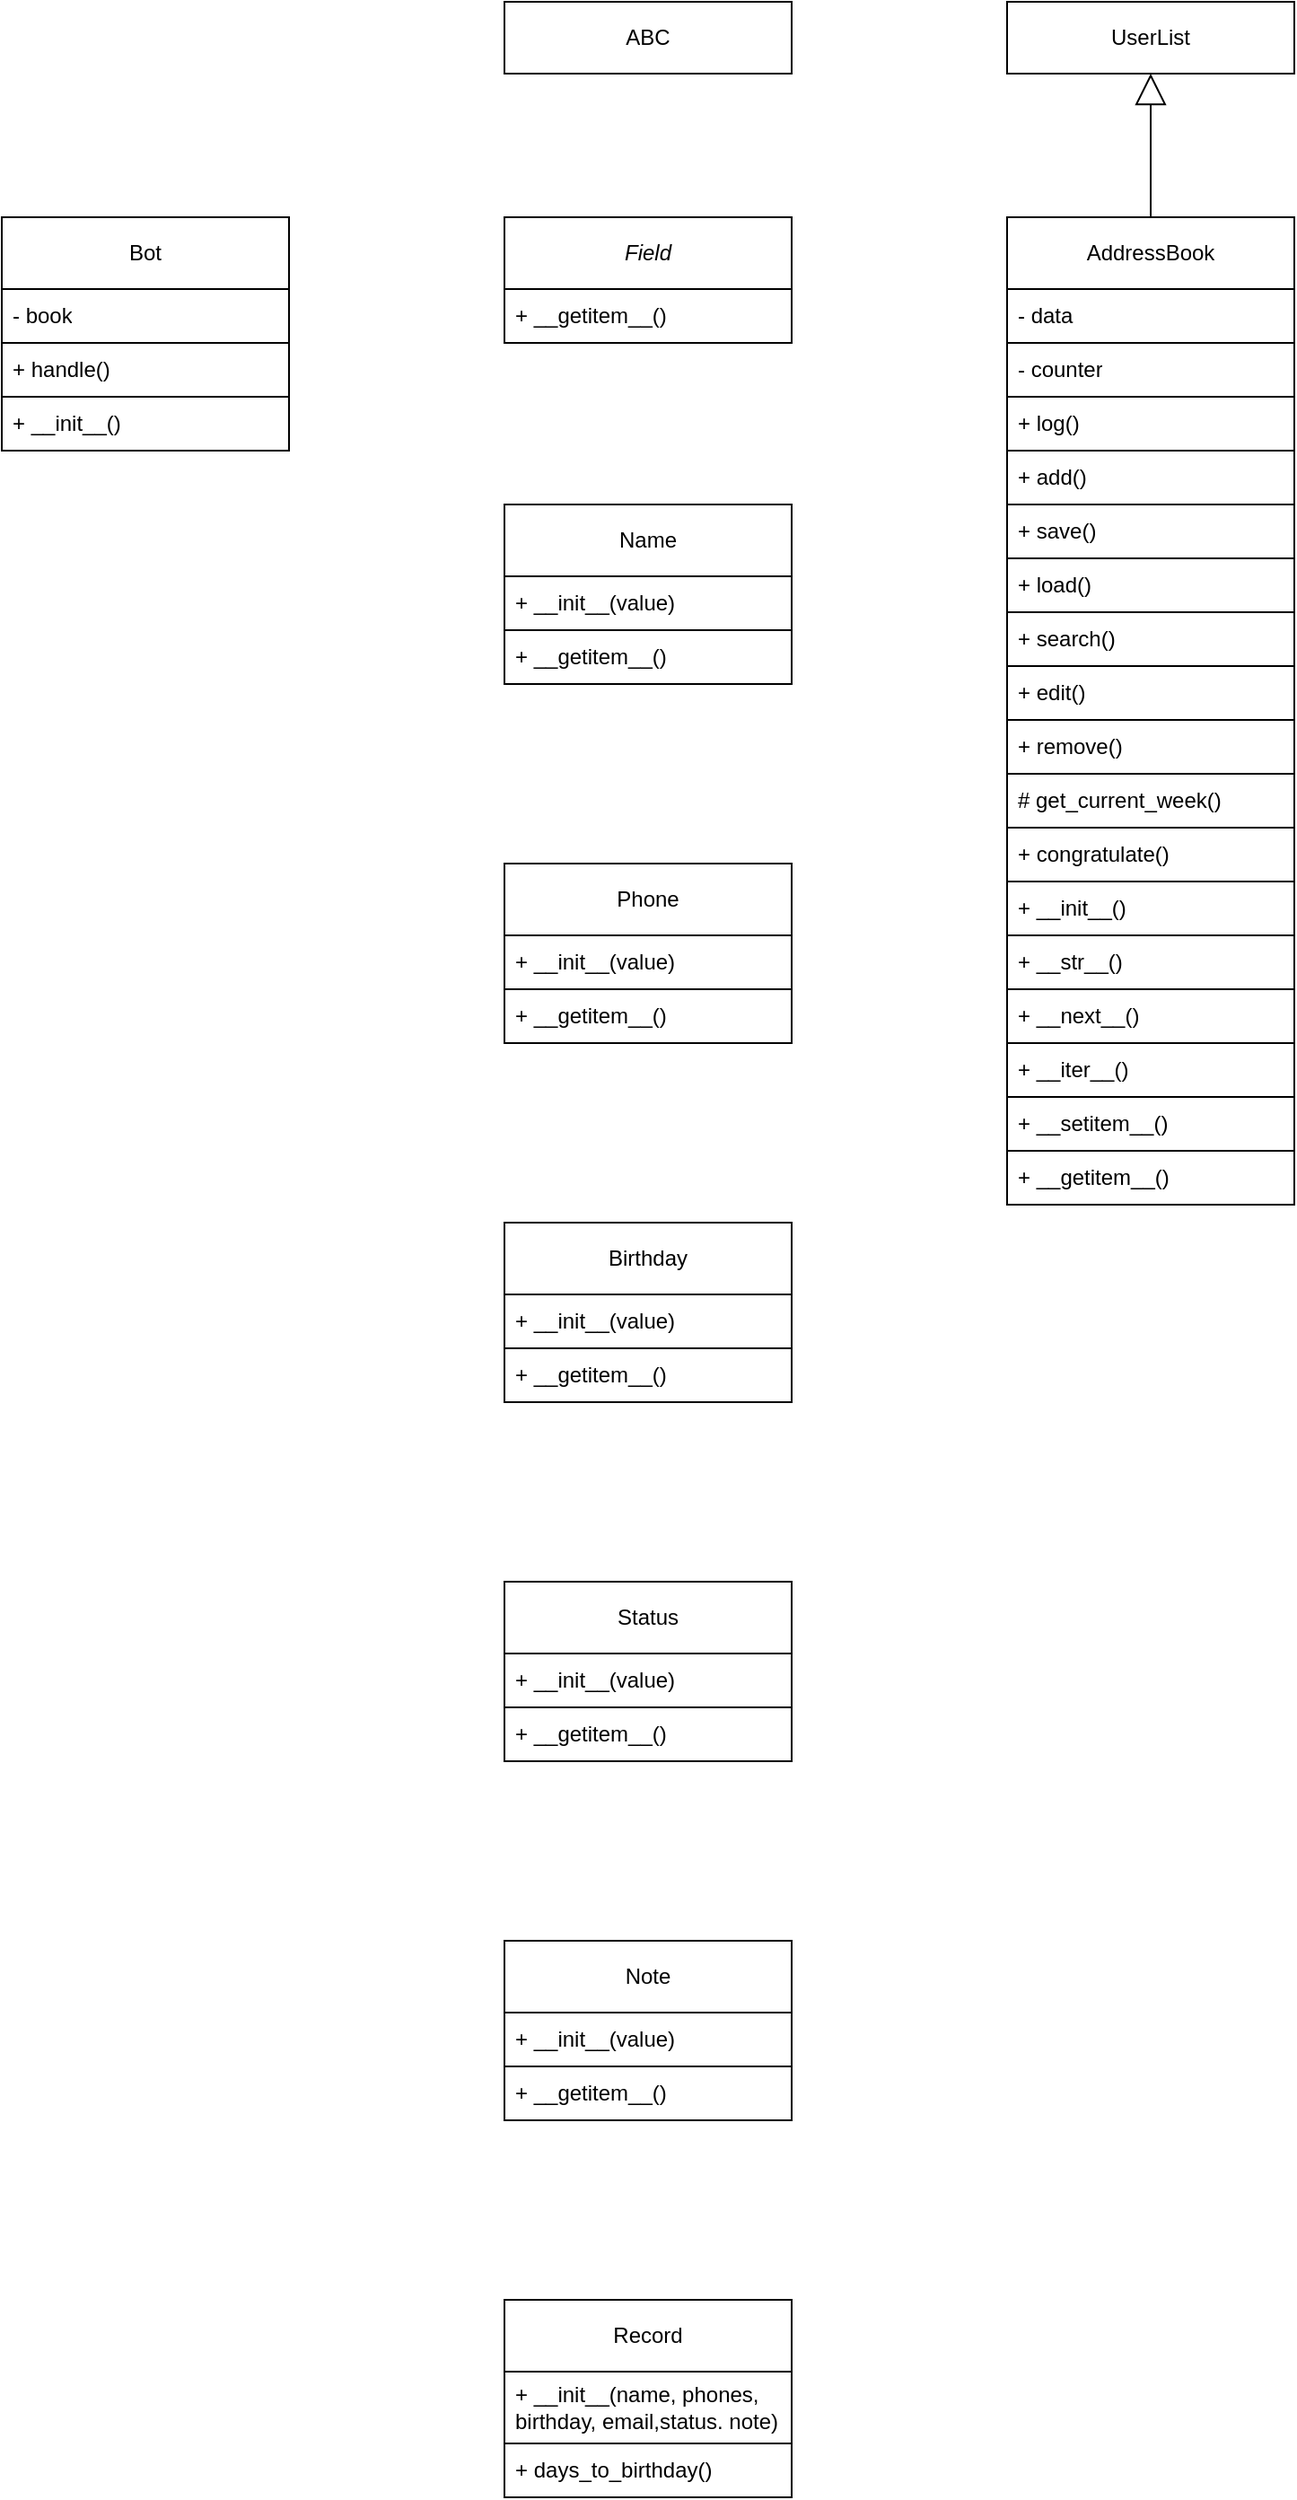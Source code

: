 <mxfile version="22.1.4" type="github">
  <diagram name="Страница — 1" id="0y4ZwpaE8xF2TJRYajsE">
    <mxGraphModel dx="1430" dy="771" grid="1" gridSize="10" guides="1" tooltips="1" connect="1" arrows="1" fold="1" page="1" pageScale="1" pageWidth="827" pageHeight="1169" math="0" shadow="0">
      <root>
        <mxCell id="0" />
        <mxCell id="1" parent="0" />
        <mxCell id="Iqqhx3KweeI5SZ4XjR7R-44" value="" style="group" vertex="1" connectable="0" parent="1">
          <mxGeometry x="600" y="40" width="160" height="670" as="geometry" />
        </mxCell>
        <mxCell id="Iqqhx3KweeI5SZ4XjR7R-27" value="" style="group" vertex="1" connectable="0" parent="Iqqhx3KweeI5SZ4XjR7R-44">
          <mxGeometry y="120" width="160" height="370" as="geometry" />
        </mxCell>
        <mxCell id="Iqqhx3KweeI5SZ4XjR7R-5" value="+ add()" style="text;strokeColor=default;fillColor=none;align=left;verticalAlign=middle;spacingLeft=4;spacingRight=4;overflow=hidden;points=[[0,0.5],[1,0.5]];portConstraint=eastwest;rotatable=0;whiteSpace=wrap;html=1;" vertex="1" parent="Iqqhx3KweeI5SZ4XjR7R-27">
          <mxGeometry y="130" width="160" height="30" as="geometry" />
        </mxCell>
        <mxCell id="Iqqhx3KweeI5SZ4XjR7R-12" value="" style="group" vertex="1" connectable="0" parent="Iqqhx3KweeI5SZ4XjR7R-27">
          <mxGeometry width="160" height="340" as="geometry" />
        </mxCell>
        <mxCell id="Iqqhx3KweeI5SZ4XjR7R-1" value="AddressBook" style="swimlane;fontStyle=0;childLayout=stackLayout;horizontal=1;startSize=40;horizontalStack=0;resizeParent=1;resizeParentMax=0;resizeLast=0;collapsible=1;marginBottom=0;whiteSpace=wrap;html=1;" vertex="1" parent="Iqqhx3KweeI5SZ4XjR7R-12">
          <mxGeometry width="160" height="100" as="geometry" />
        </mxCell>
        <mxCell id="Iqqhx3KweeI5SZ4XjR7R-2" value="- data" style="text;strokeColor=none;fillColor=none;align=left;verticalAlign=middle;spacingLeft=4;spacingRight=4;overflow=hidden;points=[[0,0.5],[1,0.5]];portConstraint=eastwest;rotatable=0;whiteSpace=wrap;html=1;" vertex="1" parent="Iqqhx3KweeI5SZ4XjR7R-1">
          <mxGeometry y="40" width="160" height="30" as="geometry" />
        </mxCell>
        <mxCell id="Iqqhx3KweeI5SZ4XjR7R-3" value="- counter" style="text;strokeColor=default;fillColor=none;align=left;verticalAlign=middle;spacingLeft=4;spacingRight=4;overflow=hidden;points=[[0,0.5],[1,0.5]];portConstraint=eastwest;rotatable=0;whiteSpace=wrap;html=1;" vertex="1" parent="Iqqhx3KweeI5SZ4XjR7R-1">
          <mxGeometry y="70" width="160" height="30" as="geometry" />
        </mxCell>
        <mxCell id="Iqqhx3KweeI5SZ4XjR7R-6" value="+&amp;nbsp;save&lt;span style=&quot;background-color: initial;&quot;&gt;()&lt;/span&gt;" style="text;strokeColor=default;fillColor=none;align=left;verticalAlign=middle;spacingLeft=4;spacingRight=4;overflow=hidden;points=[[0,0.5],[1,0.5]];portConstraint=eastwest;rotatable=0;whiteSpace=wrap;html=1;" vertex="1" parent="Iqqhx3KweeI5SZ4XjR7R-12">
          <mxGeometry y="160" width="160" height="30" as="geometry" />
        </mxCell>
        <mxCell id="Iqqhx3KweeI5SZ4XjR7R-4" value="+ log()" style="text;strokeColor=default;fillColor=none;align=left;verticalAlign=middle;spacingLeft=4;spacingRight=4;overflow=hidden;points=[[0,0.5],[1,0.5]];portConstraint=eastwest;rotatable=0;whiteSpace=wrap;html=1;" vertex="1" parent="Iqqhx3KweeI5SZ4XjR7R-12">
          <mxGeometry y="100" width="160" height="30" as="geometry" />
        </mxCell>
        <mxCell id="Iqqhx3KweeI5SZ4XjR7R-7" value="+&amp;nbsp;load&lt;span style=&quot;background-color: initial;&quot;&gt;()&lt;/span&gt;" style="text;strokeColor=default;fillColor=none;align=left;verticalAlign=middle;spacingLeft=4;spacingRight=4;overflow=hidden;points=[[0,0.5],[1,0.5]];portConstraint=eastwest;rotatable=0;whiteSpace=wrap;html=1;" vertex="1" parent="Iqqhx3KweeI5SZ4XjR7R-12">
          <mxGeometry y="190" width="160" height="30" as="geometry" />
        </mxCell>
        <mxCell id="Iqqhx3KweeI5SZ4XjR7R-8" value="+&amp;nbsp;search&lt;span style=&quot;background-color: initial;&quot;&gt;()&lt;/span&gt;" style="text;strokeColor=default;fillColor=none;align=left;verticalAlign=middle;spacingLeft=4;spacingRight=4;overflow=hidden;points=[[0,0.5],[1,0.5]];portConstraint=eastwest;rotatable=0;whiteSpace=wrap;html=1;" vertex="1" parent="Iqqhx3KweeI5SZ4XjR7R-12">
          <mxGeometry y="220" width="160" height="30" as="geometry" />
        </mxCell>
        <mxCell id="Iqqhx3KweeI5SZ4XjR7R-9" value="+&amp;nbsp;edit&lt;span style=&quot;background-color: initial;&quot;&gt;()&lt;/span&gt;" style="text;strokeColor=default;fillColor=none;align=left;verticalAlign=middle;spacingLeft=4;spacingRight=4;overflow=hidden;points=[[0,0.5],[1,0.5]];portConstraint=eastwest;rotatable=0;whiteSpace=wrap;html=1;" vertex="1" parent="Iqqhx3KweeI5SZ4XjR7R-12">
          <mxGeometry y="250" width="160" height="30" as="geometry" />
        </mxCell>
        <mxCell id="Iqqhx3KweeI5SZ4XjR7R-10" value="+&amp;nbsp;remove&lt;span style=&quot;background-color: initial;&quot;&gt;()&lt;/span&gt;" style="text;strokeColor=default;fillColor=none;align=left;verticalAlign=middle;spacingLeft=4;spacingRight=4;overflow=hidden;points=[[0,0.5],[1,0.5]];portConstraint=eastwest;rotatable=0;whiteSpace=wrap;html=1;" vertex="1" parent="Iqqhx3KweeI5SZ4XjR7R-12">
          <mxGeometry y="280" width="160" height="30" as="geometry" />
        </mxCell>
        <mxCell id="Iqqhx3KweeI5SZ4XjR7R-14" value="# get_current_week&lt;span style=&quot;background-color: initial;&quot;&gt;()&lt;/span&gt;" style="text;strokeColor=default;fillColor=none;align=left;verticalAlign=middle;spacingLeft=4;spacingRight=4;overflow=hidden;points=[[0,0.5],[1,0.5]];portConstraint=eastwest;rotatable=0;whiteSpace=wrap;html=1;" vertex="1" parent="Iqqhx3KweeI5SZ4XjR7R-12">
          <mxGeometry y="310" width="160" height="30" as="geometry" />
        </mxCell>
        <mxCell id="Iqqhx3KweeI5SZ4XjR7R-26" value="+&amp;nbsp;congratulate&lt;span style=&quot;background-color: initial;&quot;&gt;()&lt;/span&gt;" style="text;strokeColor=default;fillColor=none;align=left;verticalAlign=middle;spacingLeft=4;spacingRight=4;overflow=hidden;points=[[0,0.5],[1,0.5]];portConstraint=eastwest;rotatable=0;whiteSpace=wrap;html=1;" vertex="1" parent="Iqqhx3KweeI5SZ4XjR7R-27">
          <mxGeometry y="340" width="160" height="30" as="geometry" />
        </mxCell>
        <mxCell id="Iqqhx3KweeI5SZ4XjR7R-28" value="UserList" style="rounded=0;whiteSpace=wrap;html=1;" vertex="1" parent="Iqqhx3KweeI5SZ4XjR7R-44">
          <mxGeometry width="160" height="40" as="geometry" />
        </mxCell>
        <mxCell id="Iqqhx3KweeI5SZ4XjR7R-29" style="edgeStyle=orthogonalEdgeStyle;rounded=0;orthogonalLoop=1;jettySize=auto;html=1;entryX=0.5;entryY=1;entryDx=0;entryDy=0;endArrow=block;endFill=0;strokeWidth=1;endSize=15;" edge="1" parent="Iqqhx3KweeI5SZ4XjR7R-44" source="Iqqhx3KweeI5SZ4XjR7R-1" target="Iqqhx3KweeI5SZ4XjR7R-28">
          <mxGeometry relative="1" as="geometry" />
        </mxCell>
        <mxCell id="Iqqhx3KweeI5SZ4XjR7R-34" value="+ __init__()" style="text;strokeColor=default;fillColor=none;align=left;verticalAlign=middle;spacingLeft=4;spacingRight=4;overflow=hidden;points=[[0,0.5],[1,0.5]];portConstraint=eastwest;rotatable=0;whiteSpace=wrap;html=1;" vertex="1" parent="Iqqhx3KweeI5SZ4XjR7R-44">
          <mxGeometry y="490" width="160" height="30" as="geometry" />
        </mxCell>
        <mxCell id="Iqqhx3KweeI5SZ4XjR7R-35" value="+&amp;nbsp;__str__&lt;span style=&quot;background-color: initial;&quot;&gt;()&lt;/span&gt;" style="text;strokeColor=default;fillColor=none;align=left;verticalAlign=middle;spacingLeft=4;spacingRight=4;overflow=hidden;points=[[0,0.5],[1,0.5]];portConstraint=eastwest;rotatable=0;whiteSpace=wrap;html=1;" vertex="1" parent="Iqqhx3KweeI5SZ4XjR7R-44">
          <mxGeometry y="520" width="160" height="30" as="geometry" />
        </mxCell>
        <mxCell id="Iqqhx3KweeI5SZ4XjR7R-36" value="+&amp;nbsp;__next__&lt;span style=&quot;background-color: initial;&quot;&gt;()&lt;/span&gt;" style="text;strokeColor=default;fillColor=none;align=left;verticalAlign=middle;spacingLeft=4;spacingRight=4;overflow=hidden;points=[[0,0.5],[1,0.5]];portConstraint=eastwest;rotatable=0;whiteSpace=wrap;html=1;" vertex="1" parent="Iqqhx3KweeI5SZ4XjR7R-44">
          <mxGeometry y="550" width="160" height="30" as="geometry" />
        </mxCell>
        <mxCell id="Iqqhx3KweeI5SZ4XjR7R-37" value="+&amp;nbsp;__iter__&lt;span style=&quot;background-color: initial;&quot;&gt;()&lt;/span&gt;" style="text;strokeColor=default;fillColor=none;align=left;verticalAlign=middle;spacingLeft=4;spacingRight=4;overflow=hidden;points=[[0,0.5],[1,0.5]];portConstraint=eastwest;rotatable=0;whiteSpace=wrap;html=1;" vertex="1" parent="Iqqhx3KweeI5SZ4XjR7R-44">
          <mxGeometry y="580" width="160" height="30" as="geometry" />
        </mxCell>
        <mxCell id="Iqqhx3KweeI5SZ4XjR7R-38" value="+&amp;nbsp;__setitem__&lt;span style=&quot;background-color: initial;&quot;&gt;()&lt;/span&gt;" style="text;strokeColor=default;fillColor=none;align=left;verticalAlign=middle;spacingLeft=4;spacingRight=4;overflow=hidden;points=[[0,0.5],[1,0.5]];portConstraint=eastwest;rotatable=0;whiteSpace=wrap;html=1;" vertex="1" parent="Iqqhx3KweeI5SZ4XjR7R-44">
          <mxGeometry y="610" width="160" height="30" as="geometry" />
        </mxCell>
        <mxCell id="Iqqhx3KweeI5SZ4XjR7R-39" value="+&amp;nbsp;__getitem__&lt;span style=&quot;background-color: initial;&quot;&gt;()&lt;/span&gt;" style="text;strokeColor=default;fillColor=none;align=left;verticalAlign=middle;spacingLeft=4;spacingRight=4;overflow=hidden;points=[[0,0.5],[1,0.5]];portConstraint=eastwest;rotatable=0;whiteSpace=wrap;html=1;" vertex="1" parent="Iqqhx3KweeI5SZ4XjR7R-44">
          <mxGeometry y="640" width="160" height="30" as="geometry" />
        </mxCell>
        <mxCell id="Iqqhx3KweeI5SZ4XjR7R-45" value="" style="group" vertex="1" connectable="0" parent="1">
          <mxGeometry x="40" y="160" width="160" height="130" as="geometry" />
        </mxCell>
        <mxCell id="Iqqhx3KweeI5SZ4XjR7R-31" value="Bot" style="swimlane;fontStyle=0;childLayout=stackLayout;horizontal=1;startSize=40;horizontalStack=0;resizeParent=1;resizeParentMax=0;resizeLast=0;collapsible=1;marginBottom=0;whiteSpace=wrap;html=1;" vertex="1" parent="Iqqhx3KweeI5SZ4XjR7R-45">
          <mxGeometry width="160" height="100" as="geometry" />
        </mxCell>
        <mxCell id="Iqqhx3KweeI5SZ4XjR7R-32" value="-&amp;nbsp;book" style="text;strokeColor=none;fillColor=none;align=left;verticalAlign=middle;spacingLeft=4;spacingRight=4;overflow=hidden;points=[[0,0.5],[1,0.5]];portConstraint=eastwest;rotatable=0;whiteSpace=wrap;html=1;" vertex="1" parent="Iqqhx3KweeI5SZ4XjR7R-31">
          <mxGeometry y="40" width="160" height="30" as="geometry" />
        </mxCell>
        <mxCell id="Iqqhx3KweeI5SZ4XjR7R-33" value="+&amp;nbsp;handle()" style="text;strokeColor=default;fillColor=none;align=left;verticalAlign=middle;spacingLeft=4;spacingRight=4;overflow=hidden;points=[[0,0.5],[1,0.5]];portConstraint=eastwest;rotatable=0;whiteSpace=wrap;html=1;" vertex="1" parent="Iqqhx3KweeI5SZ4XjR7R-31">
          <mxGeometry y="70" width="160" height="30" as="geometry" />
        </mxCell>
        <mxCell id="Iqqhx3KweeI5SZ4XjR7R-40" value="+&amp;nbsp;__init__&lt;span style=&quot;background-color: initial;&quot;&gt;()&lt;/span&gt;" style="text;strokeColor=default;fillColor=none;align=left;verticalAlign=middle;spacingLeft=4;spacingRight=4;overflow=hidden;points=[[0,0.5],[1,0.5]];portConstraint=eastwest;rotatable=0;whiteSpace=wrap;html=1;" vertex="1" parent="Iqqhx3KweeI5SZ4XjR7R-45">
          <mxGeometry y="100" width="160" height="30" as="geometry" />
        </mxCell>
        <mxCell id="Iqqhx3KweeI5SZ4XjR7R-52" value="" style="group" vertex="1" connectable="0" parent="1">
          <mxGeometry x="320" y="160" width="160" height="130" as="geometry" />
        </mxCell>
        <mxCell id="Iqqhx3KweeI5SZ4XjR7R-53" value="&lt;i&gt;Field&lt;/i&gt;" style="swimlane;fontStyle=0;childLayout=stackLayout;horizontal=1;startSize=40;horizontalStack=0;resizeParent=1;resizeParentMax=0;resizeLast=0;collapsible=1;marginBottom=0;whiteSpace=wrap;html=1;" vertex="1" parent="Iqqhx3KweeI5SZ4XjR7R-52">
          <mxGeometry width="160" height="70" as="geometry" />
        </mxCell>
        <mxCell id="Iqqhx3KweeI5SZ4XjR7R-54" value="+&amp;nbsp;__getitem__()" style="text;strokeColor=none;fillColor=none;align=left;verticalAlign=middle;spacingLeft=4;spacingRight=4;overflow=hidden;points=[[0,0.5],[1,0.5]];portConstraint=eastwest;rotatable=0;whiteSpace=wrap;html=1;" vertex="1" parent="Iqqhx3KweeI5SZ4XjR7R-53">
          <mxGeometry y="40" width="160" height="30" as="geometry" />
        </mxCell>
        <mxCell id="Iqqhx3KweeI5SZ4XjR7R-80" value="ABC" style="rounded=0;whiteSpace=wrap;html=1;" vertex="1" parent="1">
          <mxGeometry x="320" y="40" width="160" height="40" as="geometry" />
        </mxCell>
        <mxCell id="Iqqhx3KweeI5SZ4XjR7R-81" value="" style="group" vertex="1" connectable="0" parent="1">
          <mxGeometry x="320" y="320" width="160" height="130" as="geometry" />
        </mxCell>
        <mxCell id="Iqqhx3KweeI5SZ4XjR7R-82" value="Name" style="swimlane;fontStyle=0;childLayout=stackLayout;horizontal=1;startSize=40;horizontalStack=0;resizeParent=1;resizeParentMax=0;resizeLast=0;collapsible=1;marginBottom=0;whiteSpace=wrap;html=1;" vertex="1" parent="Iqqhx3KweeI5SZ4XjR7R-81">
          <mxGeometry width="160" height="70" as="geometry" />
        </mxCell>
        <mxCell id="Iqqhx3KweeI5SZ4XjR7R-83" value="+&amp;nbsp;__init__(value)" style="text;strokeColor=none;fillColor=none;align=left;verticalAlign=middle;spacingLeft=4;spacingRight=4;overflow=hidden;points=[[0,0.5],[1,0.5]];portConstraint=eastwest;rotatable=0;whiteSpace=wrap;html=1;" vertex="1" parent="Iqqhx3KweeI5SZ4XjR7R-82">
          <mxGeometry y="40" width="160" height="30" as="geometry" />
        </mxCell>
        <mxCell id="Iqqhx3KweeI5SZ4XjR7R-87" value="+&amp;nbsp;__getitem__()" style="text;strokeColor=default;fillColor=none;align=left;verticalAlign=middle;spacingLeft=4;spacingRight=4;overflow=hidden;points=[[0,0.5],[1,0.5]];portConstraint=eastwest;rotatable=0;whiteSpace=wrap;html=1;" vertex="1" parent="Iqqhx3KweeI5SZ4XjR7R-81">
          <mxGeometry y="70" width="160" height="30" as="geometry" />
        </mxCell>
        <mxCell id="Iqqhx3KweeI5SZ4XjR7R-88" value="" style="group" vertex="1" connectable="0" parent="1">
          <mxGeometry x="320" y="520" width="160" height="130" as="geometry" />
        </mxCell>
        <mxCell id="Iqqhx3KweeI5SZ4XjR7R-89" value="Phone" style="swimlane;fontStyle=0;childLayout=stackLayout;horizontal=1;startSize=40;horizontalStack=0;resizeParent=1;resizeParentMax=0;resizeLast=0;collapsible=1;marginBottom=0;whiteSpace=wrap;html=1;" vertex="1" parent="Iqqhx3KweeI5SZ4XjR7R-88">
          <mxGeometry width="160" height="70" as="geometry" />
        </mxCell>
        <mxCell id="Iqqhx3KweeI5SZ4XjR7R-90" value="+&amp;nbsp;__init__(value)" style="text;strokeColor=none;fillColor=none;align=left;verticalAlign=middle;spacingLeft=4;spacingRight=4;overflow=hidden;points=[[0,0.5],[1,0.5]];portConstraint=eastwest;rotatable=0;whiteSpace=wrap;html=1;" vertex="1" parent="Iqqhx3KweeI5SZ4XjR7R-89">
          <mxGeometry y="40" width="160" height="30" as="geometry" />
        </mxCell>
        <mxCell id="Iqqhx3KweeI5SZ4XjR7R-91" value="+&amp;nbsp;__getitem__()" style="text;strokeColor=default;fillColor=none;align=left;verticalAlign=middle;spacingLeft=4;spacingRight=4;overflow=hidden;points=[[0,0.5],[1,0.5]];portConstraint=eastwest;rotatable=0;whiteSpace=wrap;html=1;" vertex="1" parent="Iqqhx3KweeI5SZ4XjR7R-88">
          <mxGeometry y="70" width="160" height="30" as="geometry" />
        </mxCell>
        <mxCell id="Iqqhx3KweeI5SZ4XjR7R-92" value="" style="group" vertex="1" connectable="0" parent="1">
          <mxGeometry x="320" y="720" width="160" height="130" as="geometry" />
        </mxCell>
        <mxCell id="Iqqhx3KweeI5SZ4XjR7R-93" value="Birthday" style="swimlane;fontStyle=0;childLayout=stackLayout;horizontal=1;startSize=40;horizontalStack=0;resizeParent=1;resizeParentMax=0;resizeLast=0;collapsible=1;marginBottom=0;whiteSpace=wrap;html=1;" vertex="1" parent="Iqqhx3KweeI5SZ4XjR7R-92">
          <mxGeometry width="160" height="70" as="geometry" />
        </mxCell>
        <mxCell id="Iqqhx3KweeI5SZ4XjR7R-94" value="+&amp;nbsp;__init__(value)" style="text;strokeColor=none;fillColor=none;align=left;verticalAlign=middle;spacingLeft=4;spacingRight=4;overflow=hidden;points=[[0,0.5],[1,0.5]];portConstraint=eastwest;rotatable=0;whiteSpace=wrap;html=1;" vertex="1" parent="Iqqhx3KweeI5SZ4XjR7R-93">
          <mxGeometry y="40" width="160" height="30" as="geometry" />
        </mxCell>
        <mxCell id="Iqqhx3KweeI5SZ4XjR7R-95" value="+&amp;nbsp;__getitem__()" style="text;strokeColor=default;fillColor=none;align=left;verticalAlign=middle;spacingLeft=4;spacingRight=4;overflow=hidden;points=[[0,0.5],[1,0.5]];portConstraint=eastwest;rotatable=0;whiteSpace=wrap;html=1;" vertex="1" parent="Iqqhx3KweeI5SZ4XjR7R-92">
          <mxGeometry y="70" width="160" height="30" as="geometry" />
        </mxCell>
        <mxCell id="Iqqhx3KweeI5SZ4XjR7R-96" value="" style="group" vertex="1" connectable="0" parent="1">
          <mxGeometry x="320" y="920" width="160" height="130" as="geometry" />
        </mxCell>
        <mxCell id="Iqqhx3KweeI5SZ4XjR7R-97" value="Status" style="swimlane;fontStyle=0;childLayout=stackLayout;horizontal=1;startSize=40;horizontalStack=0;resizeParent=1;resizeParentMax=0;resizeLast=0;collapsible=1;marginBottom=0;whiteSpace=wrap;html=1;" vertex="1" parent="Iqqhx3KweeI5SZ4XjR7R-96">
          <mxGeometry width="160" height="70" as="geometry" />
        </mxCell>
        <mxCell id="Iqqhx3KweeI5SZ4XjR7R-98" value="+&amp;nbsp;__init__(value)" style="text;strokeColor=none;fillColor=none;align=left;verticalAlign=middle;spacingLeft=4;spacingRight=4;overflow=hidden;points=[[0,0.5],[1,0.5]];portConstraint=eastwest;rotatable=0;whiteSpace=wrap;html=1;" vertex="1" parent="Iqqhx3KweeI5SZ4XjR7R-97">
          <mxGeometry y="40" width="160" height="30" as="geometry" />
        </mxCell>
        <mxCell id="Iqqhx3KweeI5SZ4XjR7R-99" value="+&amp;nbsp;__getitem__()" style="text;strokeColor=default;fillColor=none;align=left;verticalAlign=middle;spacingLeft=4;spacingRight=4;overflow=hidden;points=[[0,0.5],[1,0.5]];portConstraint=eastwest;rotatable=0;whiteSpace=wrap;html=1;" vertex="1" parent="Iqqhx3KweeI5SZ4XjR7R-96">
          <mxGeometry y="70" width="160" height="30" as="geometry" />
        </mxCell>
        <mxCell id="Iqqhx3KweeI5SZ4XjR7R-105" value="" style="group" vertex="1" connectable="0" parent="1">
          <mxGeometry x="320" y="1320" width="160" height="110" as="geometry" />
        </mxCell>
        <mxCell id="Iqqhx3KweeI5SZ4XjR7R-41" value="Record" style="swimlane;fontStyle=0;childLayout=stackLayout;horizontal=1;startSize=40;horizontalStack=0;resizeParent=1;resizeParentMax=0;resizeLast=0;collapsible=1;marginBottom=0;whiteSpace=wrap;html=1;" vertex="1" parent="Iqqhx3KweeI5SZ4XjR7R-105">
          <mxGeometry width="160" height="80" as="geometry" />
        </mxCell>
        <mxCell id="Iqqhx3KweeI5SZ4XjR7R-42" value="+ __init__(name, phones, birthday, email,status. note)" style="text;strokeColor=none;fillColor=none;align=left;verticalAlign=middle;spacingLeft=4;spacingRight=4;overflow=hidden;points=[[0,0.5],[1,0.5]];portConstraint=eastwest;rotatable=0;whiteSpace=wrap;html=1;" vertex="1" parent="Iqqhx3KweeI5SZ4XjR7R-41">
          <mxGeometry y="40" width="160" height="40" as="geometry" />
        </mxCell>
        <mxCell id="Iqqhx3KweeI5SZ4XjR7R-50" value="+&amp;nbsp;days_to_birthday()" style="text;strokeColor=default;fillColor=none;align=left;verticalAlign=middle;spacingLeft=4;spacingRight=4;overflow=hidden;points=[[0,0.5],[1,0.5]];portConstraint=eastwest;rotatable=0;whiteSpace=wrap;html=1;" vertex="1" parent="Iqqhx3KweeI5SZ4XjR7R-105">
          <mxGeometry y="80" width="160" height="30" as="geometry" />
        </mxCell>
        <mxCell id="Iqqhx3KweeI5SZ4XjR7R-101" value="Note" style="swimlane;fontStyle=0;childLayout=stackLayout;horizontal=1;startSize=40;horizontalStack=0;resizeParent=1;resizeParentMax=0;resizeLast=0;collapsible=1;marginBottom=0;whiteSpace=wrap;html=1;" vertex="1" parent="1">
          <mxGeometry x="320" y="1120" width="160" height="70" as="geometry" />
        </mxCell>
        <mxCell id="Iqqhx3KweeI5SZ4XjR7R-102" value="+&amp;nbsp;__init__(value)" style="text;strokeColor=none;fillColor=none;align=left;verticalAlign=middle;spacingLeft=4;spacingRight=4;overflow=hidden;points=[[0,0.5],[1,0.5]];portConstraint=eastwest;rotatable=0;whiteSpace=wrap;html=1;" vertex="1" parent="Iqqhx3KweeI5SZ4XjR7R-101">
          <mxGeometry y="40" width="160" height="30" as="geometry" />
        </mxCell>
        <mxCell id="Iqqhx3KweeI5SZ4XjR7R-103" value="+&amp;nbsp;__getitem__()" style="text;strokeColor=default;fillColor=none;align=left;verticalAlign=middle;spacingLeft=4;spacingRight=4;overflow=hidden;points=[[0,0.5],[1,0.5]];portConstraint=eastwest;rotatable=0;whiteSpace=wrap;html=1;" vertex="1" parent="1">
          <mxGeometry x="320" y="1190" width="160" height="30" as="geometry" />
        </mxCell>
      </root>
    </mxGraphModel>
  </diagram>
</mxfile>
